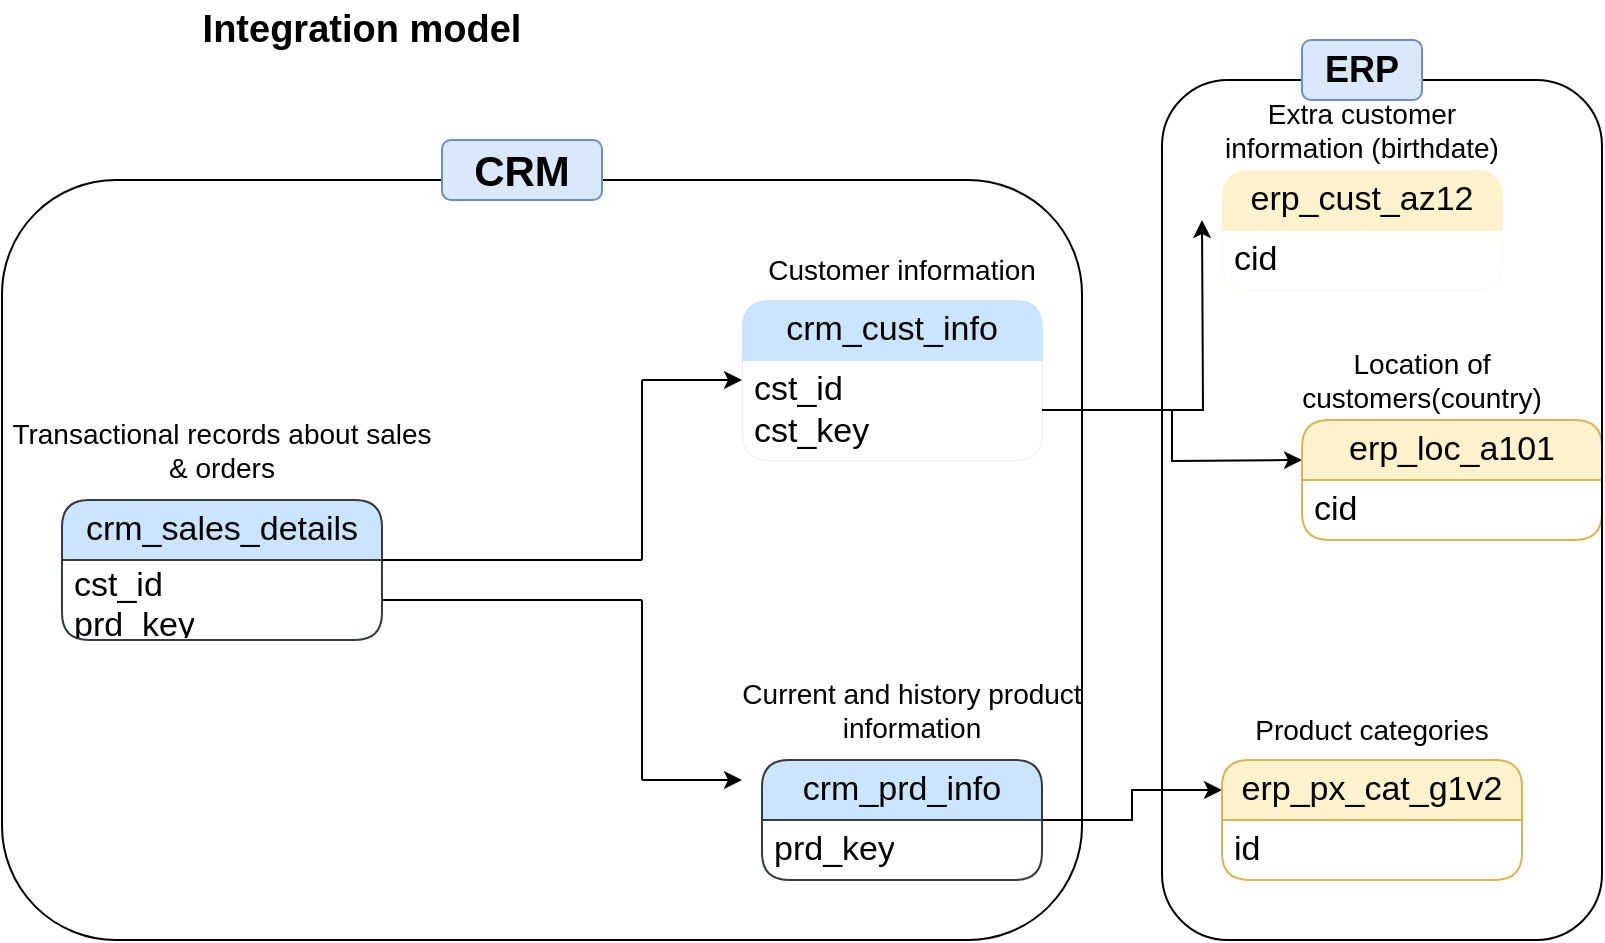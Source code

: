 <mxfile version="27.0.9">
  <diagram name="Page-1" id="x6DoefHhCO3vhEc93dQ7">
    <mxGraphModel dx="1042" dy="626" grid="1" gridSize="10" guides="1" tooltips="1" connect="1" arrows="1" fold="1" page="1" pageScale="1" pageWidth="850" pageHeight="1100" math="0" shadow="0">
      <root>
        <mxCell id="0" />
        <mxCell id="1" parent="0" />
        <mxCell id="BbU4oHbTa_t4IC8CORKj-1" value="&lt;font style=&quot;font-size: 19px;&quot;&gt;&lt;b&gt;Integration model&lt;/b&gt;&lt;/font&gt;" style="text;html=1;align=center;verticalAlign=middle;whiteSpace=wrap;rounded=0;strokeWidth=7;" vertex="1" parent="1">
          <mxGeometry x="130" y="10" width="180" height="30" as="geometry" />
        </mxCell>
        <mxCell id="BbU4oHbTa_t4IC8CORKj-2" value="&lt;font style=&quot;font-size: 17px;&quot;&gt;crm_cust_info&lt;/font&gt;" style="swimlane;fontStyle=0;childLayout=stackLayout;horizontal=1;startSize=30;horizontalStack=0;resizeParent=1;resizeParentMax=0;resizeLast=0;collapsible=1;marginBottom=0;whiteSpace=wrap;html=1;rounded=1;fillColor=#cce5ff;strokeColor=#36393d;strokeWidth=0;" vertex="1" parent="1">
          <mxGeometry x="410" y="160" width="150" height="80" as="geometry" />
        </mxCell>
        <mxCell id="BbU4oHbTa_t4IC8CORKj-26" style="edgeStyle=orthogonalEdgeStyle;rounded=0;orthogonalLoop=1;jettySize=auto;html=1;exitX=1;exitY=0.5;exitDx=0;exitDy=0;" edge="1" parent="BbU4oHbTa_t4IC8CORKj-2" source="BbU4oHbTa_t4IC8CORKj-3">
          <mxGeometry relative="1" as="geometry">
            <mxPoint x="230" y="-40" as="targetPoint" />
          </mxGeometry>
        </mxCell>
        <mxCell id="BbU4oHbTa_t4IC8CORKj-30" style="edgeStyle=orthogonalEdgeStyle;rounded=0;orthogonalLoop=1;jettySize=auto;html=1;exitX=1;exitY=0.5;exitDx=0;exitDy=0;" edge="1" parent="BbU4oHbTa_t4IC8CORKj-2" source="BbU4oHbTa_t4IC8CORKj-3">
          <mxGeometry relative="1" as="geometry">
            <mxPoint x="280" y="80" as="targetPoint" />
          </mxGeometry>
        </mxCell>
        <mxCell id="BbU4oHbTa_t4IC8CORKj-3" value="&lt;font style=&quot;font-size: 17px;&quot;&gt;cst_id&lt;/font&gt;&lt;div&gt;&lt;font style=&quot;font-size: 17px;&quot;&gt;cst_key&lt;/font&gt;&lt;/div&gt;" style="text;strokeColor=none;fillColor=none;align=left;verticalAlign=middle;spacingLeft=4;spacingRight=4;overflow=hidden;points=[[0,0.5],[1,0.5]];portConstraint=eastwest;rotatable=0;whiteSpace=wrap;html=1;strokeWidth=20;" vertex="1" parent="BbU4oHbTa_t4IC8CORKj-2">
          <mxGeometry y="30" width="150" height="50" as="geometry" />
        </mxCell>
        <mxCell id="BbU4oHbTa_t4IC8CORKj-6" value="&lt;font style=&quot;font-size: 14px;&quot;&gt;Customer information&lt;/font&gt;" style="text;html=1;align=center;verticalAlign=middle;whiteSpace=wrap;rounded=0;strokeWidth=4;" vertex="1" parent="1">
          <mxGeometry x="410" y="130" width="160" height="30" as="geometry" />
        </mxCell>
        <mxCell id="BbU4oHbTa_t4IC8CORKj-33" style="edgeStyle=orthogonalEdgeStyle;rounded=0;orthogonalLoop=1;jettySize=auto;html=1;exitX=1;exitY=0.5;exitDx=0;exitDy=0;entryX=0;entryY=0.25;entryDx=0;entryDy=0;" edge="1" parent="1" source="BbU4oHbTa_t4IC8CORKj-7" target="BbU4oHbTa_t4IC8CORKj-24">
          <mxGeometry relative="1" as="geometry" />
        </mxCell>
        <mxCell id="BbU4oHbTa_t4IC8CORKj-7" value="&lt;span style=&quot;font-size: 17px;&quot;&gt;crm_prd_info&lt;/span&gt;" style="swimlane;fontStyle=0;childLayout=stackLayout;horizontal=1;startSize=30;horizontalStack=0;resizeParent=1;resizeParentMax=0;resizeLast=0;collapsible=1;marginBottom=0;whiteSpace=wrap;html=1;rounded=1;fillColor=#cce5ff;strokeColor=#36393d;" vertex="1" parent="1">
          <mxGeometry x="420" y="390" width="140" height="60" as="geometry" />
        </mxCell>
        <mxCell id="BbU4oHbTa_t4IC8CORKj-8" value="&lt;span style=&quot;font-size: 17px;&quot;&gt;prd_key&lt;/span&gt;" style="text;strokeColor=none;fillColor=none;align=left;verticalAlign=middle;spacingLeft=4;spacingRight=4;overflow=hidden;points=[[0,0.5],[1,0.5]];portConstraint=eastwest;rotatable=0;whiteSpace=wrap;html=1;strokeWidth=20;" vertex="1" parent="BbU4oHbTa_t4IC8CORKj-7">
          <mxGeometry y="30" width="140" height="30" as="geometry" />
        </mxCell>
        <mxCell id="BbU4oHbTa_t4IC8CORKj-9" value="&lt;font style=&quot;font-size: 14px;&quot;&gt;Current and history product information&lt;/font&gt;" style="text;html=1;align=center;verticalAlign=middle;whiteSpace=wrap;rounded=0;strokeWidth=4;" vertex="1" parent="1">
          <mxGeometry x="390" y="350" width="210" height="30" as="geometry" />
        </mxCell>
        <mxCell id="BbU4oHbTa_t4IC8CORKj-10" value="&lt;span style=&quot;font-size: 17px;&quot;&gt;crm_sales_details&lt;/span&gt;" style="swimlane;fontStyle=0;childLayout=stackLayout;horizontal=1;startSize=30;horizontalStack=0;resizeParent=1;resizeParentMax=0;resizeLast=0;collapsible=1;marginBottom=0;whiteSpace=wrap;html=1;rounded=1;fillColor=#cce5ff;strokeColor=#36393d;" vertex="1" parent="1">
          <mxGeometry x="70" y="260" width="160" height="70" as="geometry" />
        </mxCell>
        <mxCell id="BbU4oHbTa_t4IC8CORKj-11" value="&lt;font style=&quot;font-size: 17px;&quot;&gt;cst_id&lt;/font&gt;&lt;div&gt;&lt;font style=&quot;font-size: 17px;&quot;&gt;prd_key&lt;/font&gt;&lt;/div&gt;" style="text;strokeColor=none;fillColor=none;align=left;verticalAlign=middle;spacingLeft=4;spacingRight=4;overflow=hidden;points=[[0,0.5],[1,0.5]];portConstraint=eastwest;rotatable=0;whiteSpace=wrap;html=1;strokeWidth=20;" vertex="1" parent="BbU4oHbTa_t4IC8CORKj-10">
          <mxGeometry y="30" width="160" height="40" as="geometry" />
        </mxCell>
        <mxCell id="BbU4oHbTa_t4IC8CORKj-12" value="&lt;font style=&quot;font-size: 14px;&quot;&gt;Transactional records about sales &amp;amp; orders&lt;/font&gt;" style="text;html=1;align=center;verticalAlign=middle;whiteSpace=wrap;rounded=0;" vertex="1" parent="1">
          <mxGeometry x="40" y="220" width="220" height="30" as="geometry" />
        </mxCell>
        <mxCell id="BbU4oHbTa_t4IC8CORKj-13" value="" style="endArrow=none;html=1;rounded=0;" edge="1" parent="1">
          <mxGeometry width="50" height="50" relative="1" as="geometry">
            <mxPoint x="230" y="290" as="sourcePoint" />
            <mxPoint x="360" y="290" as="targetPoint" />
          </mxGeometry>
        </mxCell>
        <mxCell id="BbU4oHbTa_t4IC8CORKj-14" value="" style="endArrow=none;html=1;rounded=0;" edge="1" parent="1">
          <mxGeometry width="50" height="50" relative="1" as="geometry">
            <mxPoint x="360" y="290" as="sourcePoint" />
            <mxPoint x="360" y="200" as="targetPoint" />
          </mxGeometry>
        </mxCell>
        <mxCell id="BbU4oHbTa_t4IC8CORKj-18" value="" style="endArrow=none;html=1;rounded=0;" edge="1" parent="1">
          <mxGeometry width="50" height="50" relative="1" as="geometry">
            <mxPoint x="230" y="310" as="sourcePoint" />
            <mxPoint x="360" y="310" as="targetPoint" />
            <Array as="points">
              <mxPoint x="280" y="310" />
            </Array>
          </mxGeometry>
        </mxCell>
        <mxCell id="BbU4oHbTa_t4IC8CORKj-19" value="" style="endArrow=none;html=1;rounded=0;" edge="1" parent="1">
          <mxGeometry width="50" height="50" relative="1" as="geometry">
            <mxPoint x="360" y="400" as="sourcePoint" />
            <mxPoint x="360" y="310" as="targetPoint" />
          </mxGeometry>
        </mxCell>
        <mxCell id="BbU4oHbTa_t4IC8CORKj-20" value="" style="endArrow=classic;html=1;rounded=0;" edge="1" parent="1">
          <mxGeometry width="50" height="50" relative="1" as="geometry">
            <mxPoint x="360" y="400" as="sourcePoint" />
            <mxPoint x="410" y="400" as="targetPoint" />
          </mxGeometry>
        </mxCell>
        <mxCell id="BbU4oHbTa_t4IC8CORKj-21" value="" style="endArrow=classic;html=1;rounded=0;" edge="1" parent="1">
          <mxGeometry width="50" height="50" relative="1" as="geometry">
            <mxPoint x="360" y="200" as="sourcePoint" />
            <mxPoint x="410" y="200" as="targetPoint" />
          </mxGeometry>
        </mxCell>
        <mxCell id="BbU4oHbTa_t4IC8CORKj-24" value="&lt;span style=&quot;font-size: 17px;&quot;&gt;erp_px_cat_g1v2&lt;/span&gt;" style="swimlane;fontStyle=0;childLayout=stackLayout;horizontal=1;startSize=30;horizontalStack=0;resizeParent=1;resizeParentMax=0;resizeLast=0;collapsible=1;marginBottom=0;whiteSpace=wrap;html=1;rounded=1;fillColor=#fff2cc;strokeColor=#d6b656;" vertex="1" parent="1">
          <mxGeometry x="650" y="390" width="150" height="60" as="geometry" />
        </mxCell>
        <mxCell id="BbU4oHbTa_t4IC8CORKj-25" value="&lt;span style=&quot;font-size: 17px;&quot;&gt;id&lt;/span&gt;" style="text;strokeColor=none;fillColor=none;align=left;verticalAlign=middle;spacingLeft=4;spacingRight=4;overflow=hidden;points=[[0,0.5],[1,0.5]];portConstraint=eastwest;rotatable=0;whiteSpace=wrap;html=1;strokeWidth=20;" vertex="1" parent="BbU4oHbTa_t4IC8CORKj-24">
          <mxGeometry y="30" width="150" height="30" as="geometry" />
        </mxCell>
        <mxCell id="BbU4oHbTa_t4IC8CORKj-27" value="&lt;span style=&quot;font-size: 17px;&quot;&gt;erp_cust_az12&lt;/span&gt;" style="swimlane;fontStyle=0;childLayout=stackLayout;horizontal=1;startSize=30;horizontalStack=0;resizeParent=1;resizeParentMax=0;resizeLast=0;collapsible=1;marginBottom=0;whiteSpace=wrap;html=1;rounded=1;fillColor=#fff2cc;strokeColor=#d6b656;strokeWidth=0;" vertex="1" parent="1">
          <mxGeometry x="650" y="95" width="140" height="60" as="geometry" />
        </mxCell>
        <mxCell id="BbU4oHbTa_t4IC8CORKj-29" value="&lt;span style=&quot;font-size: 17px;&quot;&gt;cid&lt;/span&gt;" style="text;strokeColor=none;fillColor=none;align=left;verticalAlign=middle;spacingLeft=4;spacingRight=4;overflow=hidden;points=[[0,0.5],[1,0.5]];portConstraint=eastwest;rotatable=0;whiteSpace=wrap;html=1;strokeWidth=20;rounded=1;" vertex="1" parent="BbU4oHbTa_t4IC8CORKj-27">
          <mxGeometry y="30" width="140" height="30" as="geometry" />
        </mxCell>
        <mxCell id="BbU4oHbTa_t4IC8CORKj-31" value="&lt;span style=&quot;font-size: 17px;&quot;&gt;erp_loc_a101&lt;/span&gt;" style="swimlane;fontStyle=0;childLayout=stackLayout;horizontal=1;startSize=30;horizontalStack=0;resizeParent=1;resizeParentMax=0;resizeLast=0;collapsible=1;marginBottom=0;whiteSpace=wrap;html=1;rounded=1;fillColor=#fff2cc;strokeColor=#d6b656;" vertex="1" parent="1">
          <mxGeometry x="690" y="220" width="150" height="60" as="geometry" />
        </mxCell>
        <mxCell id="BbU4oHbTa_t4IC8CORKj-32" value="&lt;span style=&quot;font-size: 17px;&quot;&gt;cid&lt;/span&gt;" style="text;strokeColor=none;fillColor=none;align=left;verticalAlign=middle;spacingLeft=4;spacingRight=4;overflow=hidden;points=[[0,0.5],[1,0.5]];portConstraint=eastwest;rotatable=0;whiteSpace=wrap;html=1;strokeWidth=20;" vertex="1" parent="BbU4oHbTa_t4IC8CORKj-31">
          <mxGeometry y="30" width="150" height="30" as="geometry" />
        </mxCell>
        <mxCell id="BbU4oHbTa_t4IC8CORKj-34" value="" style="rounded=1;whiteSpace=wrap;html=1;fillColor=none;" vertex="1" parent="1">
          <mxGeometry x="40" y="100" width="540" height="380" as="geometry" />
        </mxCell>
        <mxCell id="BbU4oHbTa_t4IC8CORKj-36" value="&lt;font style=&quot;font-size: 14px;&quot;&gt;Extra customer information (birthdate)&lt;/font&gt;" style="text;html=1;align=center;verticalAlign=middle;whiteSpace=wrap;rounded=0;" vertex="1" parent="1">
          <mxGeometry x="640" y="60" width="160" height="30" as="geometry" />
        </mxCell>
        <mxCell id="BbU4oHbTa_t4IC8CORKj-37" value="&lt;b&gt;&lt;font style=&quot;font-size: 21px;&quot;&gt;CRM&lt;/font&gt;&lt;/b&gt;" style="text;html=1;align=center;verticalAlign=middle;whiteSpace=wrap;rounded=1;fillColor=#dae8fc;strokeColor=#6c8ebf;" vertex="1" parent="1">
          <mxGeometry x="260" y="80" width="80" height="30" as="geometry" />
        </mxCell>
        <mxCell id="BbU4oHbTa_t4IC8CORKj-39" value="&lt;font style=&quot;font-size: 14px;&quot;&gt;Location of customers(country)&lt;/font&gt;" style="text;html=1;align=center;verticalAlign=middle;whiteSpace=wrap;rounded=0;" vertex="1" parent="1">
          <mxGeometry x="680" y="185" width="140" height="30" as="geometry" />
        </mxCell>
        <mxCell id="BbU4oHbTa_t4IC8CORKj-40" value="&lt;font style=&quot;font-size: 14px;&quot;&gt;Product categories&lt;/font&gt;" style="text;html=1;align=center;verticalAlign=middle;whiteSpace=wrap;rounded=0;strokeWidth=7;" vertex="1" parent="1">
          <mxGeometry x="660" y="360" width="130" height="30" as="geometry" />
        </mxCell>
        <mxCell id="BbU4oHbTa_t4IC8CORKj-41" value="" style="rounded=1;whiteSpace=wrap;html=1;fillColor=none;" vertex="1" parent="1">
          <mxGeometry x="620" y="50" width="220" height="430" as="geometry" />
        </mxCell>
        <mxCell id="BbU4oHbTa_t4IC8CORKj-42" value="&lt;b&gt;&lt;font style=&quot;font-size: 18px;&quot;&gt;ERP&lt;/font&gt;&lt;/b&gt;" style="text;html=1;align=center;verticalAlign=middle;whiteSpace=wrap;rounded=1;fillColor=#dae8fc;strokeColor=#6c8ebf;" vertex="1" parent="1">
          <mxGeometry x="690" y="30" width="60" height="30" as="geometry" />
        </mxCell>
      </root>
    </mxGraphModel>
  </diagram>
</mxfile>
